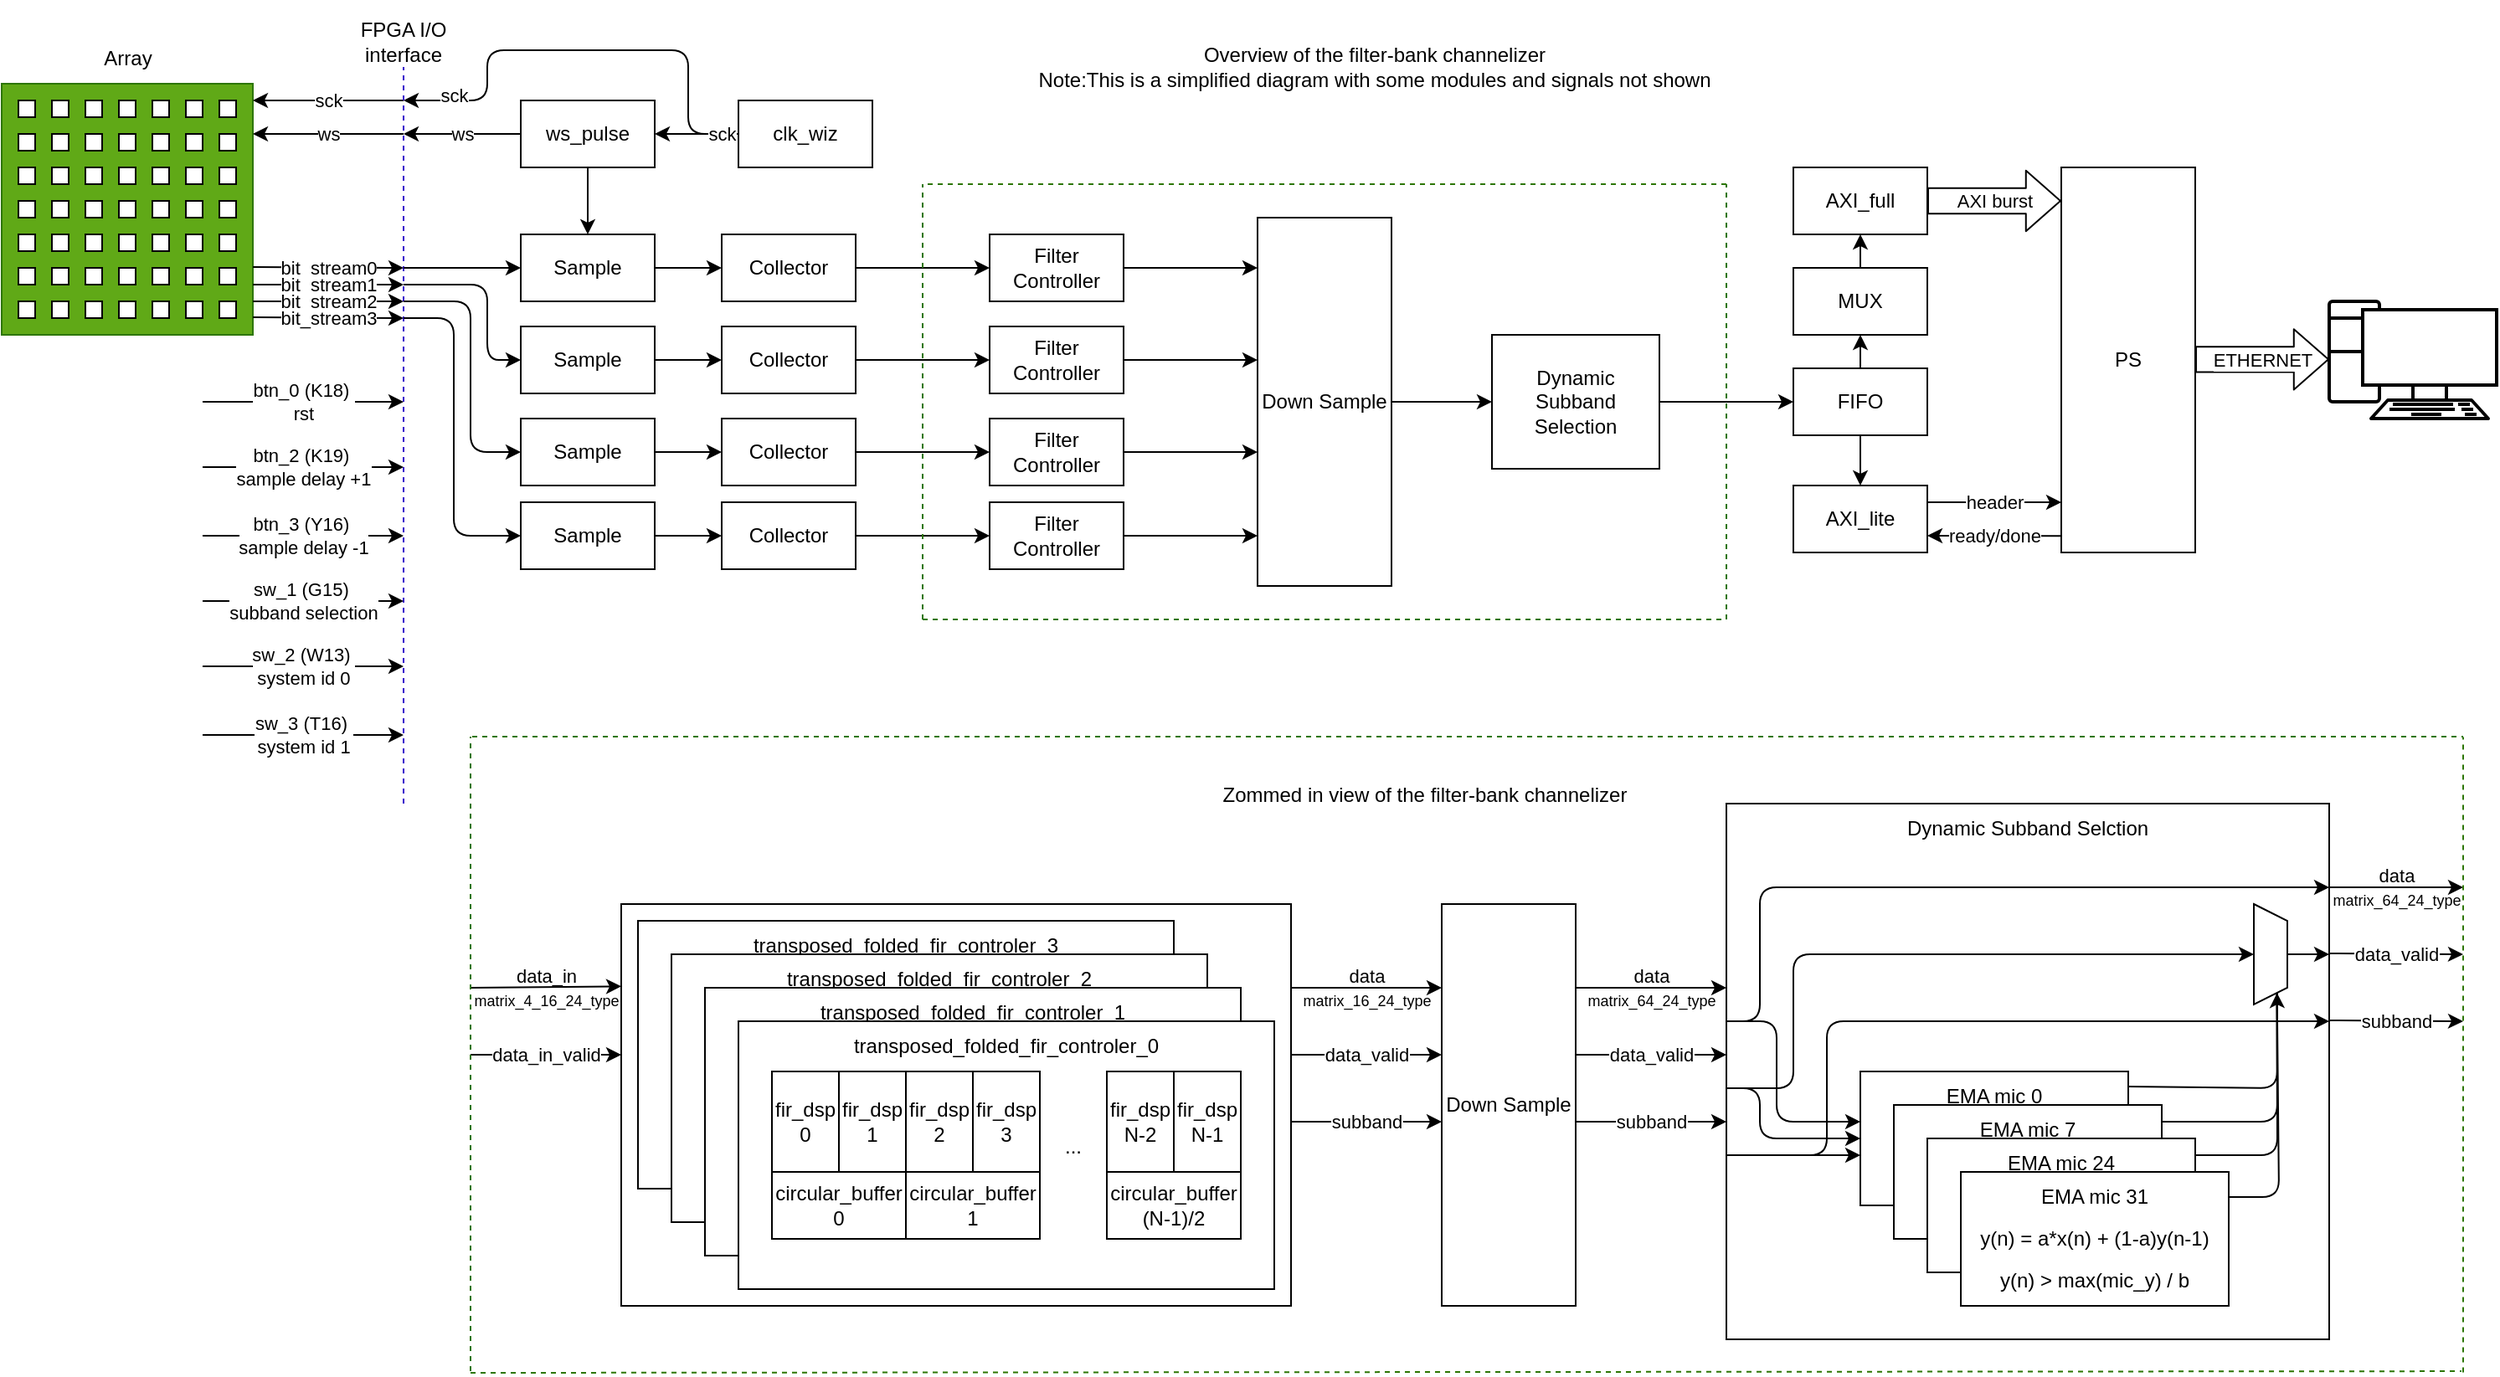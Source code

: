 <mxfile>
    <diagram id="Bp7Bt8GyvJ3-QXCjFpAv" name="Page-1">
        <mxGraphModel dx="515" dy="355" grid="1" gridSize="10" guides="1" tooltips="1" connect="1" arrows="1" fold="1" page="1" pageScale="1" pageWidth="1920" pageHeight="1200" math="0" shadow="0">
            <root>
                <mxCell id="0"/>
                <mxCell id="1" parent="0"/>
                <mxCell id="122" value="" style="fontColor=#0066CC;verticalAlign=top;verticalLabelPosition=bottom;labelPosition=center;align=center;html=1;outlineConnect=0;fillColor=default;strokeColor=light-dark(#000000, #6b81ac);gradientColor=none;gradientDirection=north;strokeWidth=2;shape=mxgraph.networks.pc;" parent="1" vertex="1">
                    <mxGeometry x="1510" y="340" width="100" height="70" as="geometry"/>
                </mxCell>
                <mxCell id="2" value="" style="rounded=0;whiteSpace=wrap;html=1;fillColor=#60a917;fontColor=#ffffff;strokeColor=#2D7600;" parent="1" vertex="1">
                    <mxGeometry x="120" y="210" width="150" height="150" as="geometry"/>
                </mxCell>
                <mxCell id="3" value="" style="rounded=0;whiteSpace=wrap;html=1;" parent="1" vertex="1">
                    <mxGeometry x="130" y="220" width="10" height="10" as="geometry"/>
                </mxCell>
                <mxCell id="4" value="" style="rounded=0;whiteSpace=wrap;html=1;" parent="1" vertex="1">
                    <mxGeometry x="150" y="220" width="10" height="10" as="geometry"/>
                </mxCell>
                <mxCell id="5" value="" style="rounded=0;whiteSpace=wrap;html=1;" parent="1" vertex="1">
                    <mxGeometry x="170" y="220" width="10" height="10" as="geometry"/>
                </mxCell>
                <mxCell id="6" value="" style="rounded=0;whiteSpace=wrap;html=1;" parent="1" vertex="1">
                    <mxGeometry x="190" y="220" width="10" height="10" as="geometry"/>
                </mxCell>
                <mxCell id="7" value="" style="rounded=0;whiteSpace=wrap;html=1;" parent="1" vertex="1">
                    <mxGeometry x="210" y="220" width="10" height="10" as="geometry"/>
                </mxCell>
                <mxCell id="8" value="" style="rounded=0;whiteSpace=wrap;html=1;" parent="1" vertex="1">
                    <mxGeometry x="230" y="220" width="10" height="10" as="geometry"/>
                </mxCell>
                <mxCell id="9" value="" style="rounded=0;whiteSpace=wrap;html=1;" parent="1" vertex="1">
                    <mxGeometry x="250" y="220" width="10" height="10" as="geometry"/>
                </mxCell>
                <mxCell id="18" value="" style="rounded=0;whiteSpace=wrap;html=1;" parent="1" vertex="1">
                    <mxGeometry x="130" y="240" width="10" height="10" as="geometry"/>
                </mxCell>
                <mxCell id="19" value="" style="rounded=0;whiteSpace=wrap;html=1;" parent="1" vertex="1">
                    <mxGeometry x="150" y="240" width="10" height="10" as="geometry"/>
                </mxCell>
                <mxCell id="20" value="" style="rounded=0;whiteSpace=wrap;html=1;" parent="1" vertex="1">
                    <mxGeometry x="170" y="240" width="10" height="10" as="geometry"/>
                </mxCell>
                <mxCell id="21" value="" style="rounded=0;whiteSpace=wrap;html=1;" parent="1" vertex="1">
                    <mxGeometry x="190" y="240" width="10" height="10" as="geometry"/>
                </mxCell>
                <mxCell id="22" value="" style="rounded=0;whiteSpace=wrap;html=1;" parent="1" vertex="1">
                    <mxGeometry x="210" y="240" width="10" height="10" as="geometry"/>
                </mxCell>
                <mxCell id="23" value="" style="rounded=0;whiteSpace=wrap;html=1;" parent="1" vertex="1">
                    <mxGeometry x="230" y="240" width="10" height="10" as="geometry"/>
                </mxCell>
                <mxCell id="24" value="" style="rounded=0;whiteSpace=wrap;html=1;" parent="1" vertex="1">
                    <mxGeometry x="250" y="240" width="10" height="10" as="geometry"/>
                </mxCell>
                <mxCell id="25" value="" style="rounded=0;whiteSpace=wrap;html=1;" parent="1" vertex="1">
                    <mxGeometry x="130" y="260" width="10" height="10" as="geometry"/>
                </mxCell>
                <mxCell id="26" value="" style="rounded=0;whiteSpace=wrap;html=1;" parent="1" vertex="1">
                    <mxGeometry x="150" y="260" width="10" height="10" as="geometry"/>
                </mxCell>
                <mxCell id="27" value="" style="rounded=0;whiteSpace=wrap;html=1;" parent="1" vertex="1">
                    <mxGeometry x="170" y="260" width="10" height="10" as="geometry"/>
                </mxCell>
                <mxCell id="28" value="" style="rounded=0;whiteSpace=wrap;html=1;" parent="1" vertex="1">
                    <mxGeometry x="190" y="260" width="10" height="10" as="geometry"/>
                </mxCell>
                <mxCell id="29" value="" style="rounded=0;whiteSpace=wrap;html=1;" parent="1" vertex="1">
                    <mxGeometry x="210" y="260" width="10" height="10" as="geometry"/>
                </mxCell>
                <mxCell id="30" value="" style="rounded=0;whiteSpace=wrap;html=1;" parent="1" vertex="1">
                    <mxGeometry x="230" y="260" width="10" height="10" as="geometry"/>
                </mxCell>
                <mxCell id="31" value="" style="rounded=0;whiteSpace=wrap;html=1;" parent="1" vertex="1">
                    <mxGeometry x="250" y="260" width="10" height="10" as="geometry"/>
                </mxCell>
                <mxCell id="32" value="" style="rounded=0;whiteSpace=wrap;html=1;" parent="1" vertex="1">
                    <mxGeometry x="130" y="280" width="10" height="10" as="geometry"/>
                </mxCell>
                <mxCell id="33" value="" style="rounded=0;whiteSpace=wrap;html=1;" parent="1" vertex="1">
                    <mxGeometry x="150" y="280" width="10" height="10" as="geometry"/>
                </mxCell>
                <mxCell id="34" value="" style="rounded=0;whiteSpace=wrap;html=1;" parent="1" vertex="1">
                    <mxGeometry x="170" y="280" width="10" height="10" as="geometry"/>
                </mxCell>
                <mxCell id="35" value="" style="rounded=0;whiteSpace=wrap;html=1;" parent="1" vertex="1">
                    <mxGeometry x="190" y="280" width="10" height="10" as="geometry"/>
                </mxCell>
                <mxCell id="36" value="" style="rounded=0;whiteSpace=wrap;html=1;" parent="1" vertex="1">
                    <mxGeometry x="210" y="280" width="10" height="10" as="geometry"/>
                </mxCell>
                <mxCell id="37" value="" style="rounded=0;whiteSpace=wrap;html=1;" parent="1" vertex="1">
                    <mxGeometry x="230" y="280" width="10" height="10" as="geometry"/>
                </mxCell>
                <mxCell id="38" value="" style="rounded=0;whiteSpace=wrap;html=1;" parent="1" vertex="1">
                    <mxGeometry x="250" y="280" width="10" height="10" as="geometry"/>
                </mxCell>
                <mxCell id="39" value="" style="rounded=0;whiteSpace=wrap;html=1;" parent="1" vertex="1">
                    <mxGeometry x="130" y="300" width="10" height="10" as="geometry"/>
                </mxCell>
                <mxCell id="40" value="" style="rounded=0;whiteSpace=wrap;html=1;" parent="1" vertex="1">
                    <mxGeometry x="150" y="300" width="10" height="10" as="geometry"/>
                </mxCell>
                <mxCell id="41" value="" style="rounded=0;whiteSpace=wrap;html=1;" parent="1" vertex="1">
                    <mxGeometry x="170" y="300" width="10" height="10" as="geometry"/>
                </mxCell>
                <mxCell id="42" value="" style="rounded=0;whiteSpace=wrap;html=1;" parent="1" vertex="1">
                    <mxGeometry x="190" y="300" width="10" height="10" as="geometry"/>
                </mxCell>
                <mxCell id="43" value="" style="rounded=0;whiteSpace=wrap;html=1;" parent="1" vertex="1">
                    <mxGeometry x="210" y="300" width="10" height="10" as="geometry"/>
                </mxCell>
                <mxCell id="44" value="" style="rounded=0;whiteSpace=wrap;html=1;" parent="1" vertex="1">
                    <mxGeometry x="230" y="300" width="10" height="10" as="geometry"/>
                </mxCell>
                <mxCell id="45" value="" style="rounded=0;whiteSpace=wrap;html=1;" parent="1" vertex="1">
                    <mxGeometry x="250" y="300" width="10" height="10" as="geometry"/>
                </mxCell>
                <mxCell id="46" value="" style="rounded=0;whiteSpace=wrap;html=1;" parent="1" vertex="1">
                    <mxGeometry x="130" y="320" width="10" height="10" as="geometry"/>
                </mxCell>
                <mxCell id="47" value="" style="rounded=0;whiteSpace=wrap;html=1;" parent="1" vertex="1">
                    <mxGeometry x="150" y="320" width="10" height="10" as="geometry"/>
                </mxCell>
                <mxCell id="48" value="" style="rounded=0;whiteSpace=wrap;html=1;" parent="1" vertex="1">
                    <mxGeometry x="170" y="320" width="10" height="10" as="geometry"/>
                </mxCell>
                <mxCell id="49" value="" style="rounded=0;whiteSpace=wrap;html=1;" parent="1" vertex="1">
                    <mxGeometry x="190" y="320" width="10" height="10" as="geometry"/>
                </mxCell>
                <mxCell id="50" value="" style="rounded=0;whiteSpace=wrap;html=1;" parent="1" vertex="1">
                    <mxGeometry x="210" y="320" width="10" height="10" as="geometry"/>
                </mxCell>
                <mxCell id="51" value="" style="rounded=0;whiteSpace=wrap;html=1;" parent="1" vertex="1">
                    <mxGeometry x="230" y="320" width="10" height="10" as="geometry"/>
                </mxCell>
                <mxCell id="52" value="" style="rounded=0;whiteSpace=wrap;html=1;" parent="1" vertex="1">
                    <mxGeometry x="250" y="320" width="10" height="10" as="geometry"/>
                </mxCell>
                <mxCell id="53" value="" style="rounded=0;whiteSpace=wrap;html=1;" parent="1" vertex="1">
                    <mxGeometry x="130" y="340" width="10" height="10" as="geometry"/>
                </mxCell>
                <mxCell id="54" value="" style="rounded=0;whiteSpace=wrap;html=1;" parent="1" vertex="1">
                    <mxGeometry x="150" y="340" width="10" height="10" as="geometry"/>
                </mxCell>
                <mxCell id="55" value="" style="rounded=0;whiteSpace=wrap;html=1;" parent="1" vertex="1">
                    <mxGeometry x="170" y="340" width="10" height="10" as="geometry"/>
                </mxCell>
                <mxCell id="56" value="" style="rounded=0;whiteSpace=wrap;html=1;" parent="1" vertex="1">
                    <mxGeometry x="190" y="340" width="10" height="10" as="geometry"/>
                </mxCell>
                <mxCell id="57" value="" style="rounded=0;whiteSpace=wrap;html=1;" parent="1" vertex="1">
                    <mxGeometry x="210" y="340" width="10" height="10" as="geometry"/>
                </mxCell>
                <mxCell id="58" value="" style="rounded=0;whiteSpace=wrap;html=1;" parent="1" vertex="1">
                    <mxGeometry x="230" y="340" width="10" height="10" as="geometry"/>
                </mxCell>
                <mxCell id="59" value="" style="rounded=0;whiteSpace=wrap;html=1;" parent="1" vertex="1">
                    <mxGeometry x="250" y="340" width="10" height="10" as="geometry"/>
                </mxCell>
                <mxCell id="60" value="Array" style="text;html=1;align=center;verticalAlign=middle;resizable=0;points=[];autosize=1;strokeColor=none;fillColor=none;" parent="1" vertex="1">
                    <mxGeometry x="170" y="180" width="50" height="30" as="geometry"/>
                </mxCell>
                <mxCell id="64" value="bit_stream0" style="endArrow=classic;html=1;entryX=0;entryY=0;entryDx=0;entryDy=0;entryPerimeter=0;" parent="1" target="86" edge="1">
                    <mxGeometry width="50" height="50" relative="1" as="geometry">
                        <mxPoint x="270" y="319.52" as="sourcePoint"/>
                        <mxPoint x="350" y="319.52" as="targetPoint"/>
                    </mxGeometry>
                </mxCell>
                <mxCell id="66" value="ws" style="endArrow=classic;html=1;" parent="1" edge="1">
                    <mxGeometry width="50" height="50" relative="1" as="geometry">
                        <mxPoint x="360" y="240" as="sourcePoint"/>
                        <mxPoint x="270" y="240" as="targetPoint"/>
                    </mxGeometry>
                </mxCell>
                <mxCell id="68" value="sck" style="endArrow=classic;html=1;" parent="1" edge="1">
                    <mxGeometry width="50" height="50" relative="1" as="geometry">
                        <mxPoint x="360" y="220" as="sourcePoint"/>
                        <mxPoint x="270" y="220" as="targetPoint"/>
                    </mxGeometry>
                </mxCell>
                <mxCell id="69" value="bit_stream1" style="endArrow=classic;html=1;entryX=0;entryY=0;entryDx=0;entryDy=0;entryPerimeter=0;" parent="1" target="151" edge="1">
                    <mxGeometry width="50" height="50" relative="1" as="geometry">
                        <mxPoint x="270" y="330" as="sourcePoint"/>
                        <mxPoint x="350" y="330" as="targetPoint"/>
                    </mxGeometry>
                </mxCell>
                <mxCell id="71" value="bit_stream2" style="endArrow=classic;html=1;entryX=0;entryY=0;entryDx=0;entryDy=0;entryPerimeter=0;" parent="1" target="152" edge="1">
                    <mxGeometry width="50" height="50" relative="1" as="geometry">
                        <mxPoint x="270" y="340" as="sourcePoint"/>
                        <mxPoint x="350" y="340" as="targetPoint"/>
                        <mxPoint as="offset"/>
                    </mxGeometry>
                </mxCell>
                <mxCell id="70" value="bit_stream3" style="endArrow=classic;html=1;entryX=0;entryY=0;entryDx=0;entryDy=0;entryPerimeter=0;" parent="1" target="153" edge="1">
                    <mxGeometry width="50" height="50" relative="1" as="geometry">
                        <mxPoint x="270" y="349.52" as="sourcePoint"/>
                        <mxPoint x="350" y="349.52" as="targetPoint"/>
                    </mxGeometry>
                </mxCell>
                <mxCell id="72" value="" style="endArrow=none;dashed=1;html=1;fillColor=#6a00ff;strokeColor=#3700CC;" parent="1" edge="1">
                    <mxGeometry width="50" height="50" relative="1" as="geometry">
                        <mxPoint x="360" y="640" as="sourcePoint"/>
                        <mxPoint x="360" y="200" as="targetPoint"/>
                    </mxGeometry>
                </mxCell>
                <mxCell id="73" value="FPGA I/O interface" style="text;html=1;align=center;verticalAlign=middle;whiteSpace=wrap;rounded=0;" parent="1" vertex="1">
                    <mxGeometry x="330" y="170" width="60" height="30" as="geometry"/>
                </mxCell>
                <mxCell id="233" style="edgeStyle=none;html=1;exitX=0;exitY=0.5;exitDx=0;exitDy=0;entryX=1;entryY=0.5;entryDx=0;entryDy=0;" edge="1" parent="1" source="74" target="75">
                    <mxGeometry relative="1" as="geometry"/>
                </mxCell>
                <mxCell id="74" value="clk_wiz" style="rounded=0;whiteSpace=wrap;html=1;" parent="1" vertex="1">
                    <mxGeometry x="560" y="220" width="80" height="40" as="geometry"/>
                </mxCell>
                <mxCell id="98" style="edgeStyle=none;html=1;entryX=0.5;entryY=0;entryDx=0;entryDy=0;" parent="1" source="75" target="85" edge="1">
                    <mxGeometry relative="1" as="geometry"/>
                </mxCell>
                <mxCell id="75" value="ws_pulse" style="rounded=0;whiteSpace=wrap;html=1;" parent="1" vertex="1">
                    <mxGeometry x="430" y="220" width="80" height="40" as="geometry"/>
                </mxCell>
                <mxCell id="77" value="ws" style="endArrow=classic;html=1;" parent="1" edge="1">
                    <mxGeometry width="50" height="50" relative="1" as="geometry">
                        <mxPoint x="430" y="240" as="sourcePoint"/>
                        <mxPoint x="360" y="240" as="targetPoint"/>
                    </mxGeometry>
                </mxCell>
                <mxCell id="80" value="sck" style="edgeStyle=none;html=1;" parent="1" source="74" edge="1">
                    <mxGeometry x="-0.924" relative="1" as="geometry">
                        <mxPoint x="360" y="220" as="targetPoint"/>
                        <Array as="points">
                            <mxPoint x="530" y="240"/>
                            <mxPoint x="530" y="190"/>
                            <mxPoint x="470" y="190"/>
                            <mxPoint x="410" y="190"/>
                            <mxPoint x="410" y="220"/>
                        </Array>
                        <mxPoint as="offset"/>
                    </mxGeometry>
                </mxCell>
                <mxCell id="81" value="sck" style="edgeLabel;html=1;align=center;verticalAlign=middle;resizable=0;points=[];" parent="80" vertex="1" connectable="0">
                    <mxGeometry x="0.579" relative="1" as="geometry">
                        <mxPoint x="-20" y="6" as="offset"/>
                    </mxGeometry>
                </mxCell>
                <mxCell id="123" style="edgeStyle=none;html=1;entryX=0;entryY=0.5;entryDx=0;entryDy=0;" parent="1" source="85" target="107" edge="1">
                    <mxGeometry relative="1" as="geometry"/>
                </mxCell>
                <mxCell id="85" value="Sample" style="rounded=0;whiteSpace=wrap;html=1;" parent="1" vertex="1">
                    <mxGeometry x="430" y="300" width="80" height="40" as="geometry"/>
                </mxCell>
                <mxCell id="86" value="" style="endArrow=classic;html=1;" parent="1" edge="1">
                    <mxGeometry width="50" height="50" relative="1" as="geometry">
                        <mxPoint x="360" y="320" as="sourcePoint"/>
                        <mxPoint x="430" y="320" as="targetPoint"/>
                    </mxGeometry>
                </mxCell>
                <mxCell id="124" value="" style="edgeStyle=none;html=1;" parent="1" source="107" target="108" edge="1">
                    <mxGeometry relative="1" as="geometry"/>
                </mxCell>
                <mxCell id="107" value="Collector" style="rounded=0;whiteSpace=wrap;html=1;" parent="1" vertex="1">
                    <mxGeometry x="550" y="300" width="80" height="40" as="geometry"/>
                </mxCell>
                <mxCell id="125" value="" style="edgeStyle=none;html=1;" parent="1" source="108" edge="1">
                    <mxGeometry relative="1" as="geometry">
                        <mxPoint x="870" y="320" as="targetPoint"/>
                    </mxGeometry>
                </mxCell>
                <mxCell id="108" value="Filter Controller" style="rounded=0;whiteSpace=wrap;html=1;" parent="1" vertex="1">
                    <mxGeometry x="710" y="300" width="80" height="40" as="geometry"/>
                </mxCell>
                <mxCell id="126" value="" style="edgeStyle=none;html=1;" parent="1" source="109" target="110" edge="1">
                    <mxGeometry relative="1" as="geometry"/>
                </mxCell>
                <mxCell id="109" value="Down Sample" style="rounded=0;whiteSpace=wrap;html=1;" parent="1" vertex="1">
                    <mxGeometry x="870" y="290" width="80" height="220" as="geometry"/>
                </mxCell>
                <mxCell id="127" value="" style="edgeStyle=none;html=1;" parent="1" source="110" target="111" edge="1">
                    <mxGeometry relative="1" as="geometry"/>
                </mxCell>
                <mxCell id="110" value="Dynamic Subband Selection" style="rounded=0;whiteSpace=wrap;html=1;" parent="1" vertex="1">
                    <mxGeometry x="1010" y="360" width="100" height="80" as="geometry"/>
                </mxCell>
                <mxCell id="128" value="" style="edgeStyle=none;html=1;" parent="1" source="111" target="112" edge="1">
                    <mxGeometry relative="1" as="geometry"/>
                </mxCell>
                <mxCell id="173" style="edgeStyle=none;html=1;exitX=0.5;exitY=1;exitDx=0;exitDy=0;entryX=0.5;entryY=0;entryDx=0;entryDy=0;" edge="1" parent="1" source="111" target="172">
                    <mxGeometry relative="1" as="geometry">
                        <Array as="points"/>
                    </mxGeometry>
                </mxCell>
                <mxCell id="111" value="FIFO" style="rounded=0;whiteSpace=wrap;html=1;" parent="1" vertex="1">
                    <mxGeometry x="1190" y="380" width="80" height="40" as="geometry"/>
                </mxCell>
                <mxCell id="129" value="" style="edgeStyle=none;html=1;" parent="1" source="112" target="113" edge="1">
                    <mxGeometry relative="1" as="geometry"/>
                </mxCell>
                <mxCell id="112" value="MUX" style="rounded=0;whiteSpace=wrap;html=1;" parent="1" vertex="1">
                    <mxGeometry x="1190" y="320" width="80" height="40" as="geometry"/>
                </mxCell>
                <mxCell id="113" value="AXI_full" style="rounded=0;whiteSpace=wrap;html=1;" parent="1" vertex="1">
                    <mxGeometry x="1190" y="260" width="80" height="40" as="geometry"/>
                </mxCell>
                <mxCell id="115" value="PS" style="rounded=0;whiteSpace=wrap;html=1;" parent="1" vertex="1">
                    <mxGeometry x="1350" y="260" width="80" height="230" as="geometry"/>
                </mxCell>
                <mxCell id="117" value="ETHERNET" style="shape=flexArrow;endArrow=classic;html=1;exitX=1;exitY=0.5;exitDx=0;exitDy=0;width=15.161;endSize=6.539;" parent="1" edge="1">
                    <mxGeometry width="50" height="50" relative="1" as="geometry">
                        <mxPoint x="1430" y="374.68" as="sourcePoint"/>
                        <mxPoint x="1510" y="374.68" as="targetPoint"/>
                    </mxGeometry>
                </mxCell>
                <mxCell id="120" value="AXI burst" style="shape=flexArrow;endArrow=classic;html=1;exitX=1;exitY=0.5;exitDx=0;exitDy=0;width=15.161;endSize=6.539;" parent="1" edge="1">
                    <mxGeometry width="50" height="50" relative="1" as="geometry">
                        <mxPoint x="1270" y="280" as="sourcePoint"/>
                        <mxPoint x="1350" y="280" as="targetPoint"/>
                    </mxGeometry>
                </mxCell>
                <mxCell id="132" value="" style="edgeStyle=none;html=1;" parent="1" source="133" edge="1">
                    <mxGeometry relative="1" as="geometry">
                        <mxPoint x="870" y="375" as="targetPoint"/>
                    </mxGeometry>
                </mxCell>
                <mxCell id="133" value="Filter Controller" style="rounded=0;whiteSpace=wrap;html=1;" parent="1" vertex="1">
                    <mxGeometry x="710" y="355" width="80" height="40" as="geometry"/>
                </mxCell>
                <mxCell id="134" value="" style="edgeStyle=none;html=1;" parent="1" source="135" edge="1">
                    <mxGeometry relative="1" as="geometry">
                        <mxPoint x="870" y="430" as="targetPoint"/>
                    </mxGeometry>
                </mxCell>
                <mxCell id="135" value="Filter Controller" style="rounded=0;whiteSpace=wrap;html=1;" parent="1" vertex="1">
                    <mxGeometry x="710" y="410" width="80" height="40" as="geometry"/>
                </mxCell>
                <mxCell id="136" value="" style="edgeStyle=none;html=1;" parent="1" source="137" edge="1">
                    <mxGeometry relative="1" as="geometry">
                        <mxPoint x="870" y="480" as="targetPoint"/>
                    </mxGeometry>
                </mxCell>
                <mxCell id="137" value="Filter Controller" style="rounded=0;whiteSpace=wrap;html=1;" parent="1" vertex="1">
                    <mxGeometry x="710" y="460" width="80" height="40" as="geometry"/>
                </mxCell>
                <mxCell id="139" style="edgeStyle=none;html=1;entryX=0;entryY=0.5;entryDx=0;entryDy=0;" parent="1" source="140" target="142" edge="1">
                    <mxGeometry relative="1" as="geometry"/>
                </mxCell>
                <mxCell id="140" value="Sample" style="rounded=0;whiteSpace=wrap;html=1;" parent="1" vertex="1">
                    <mxGeometry x="430" y="355" width="80" height="40" as="geometry"/>
                </mxCell>
                <mxCell id="141" value="" style="edgeStyle=none;html=1;" parent="1" source="142" edge="1">
                    <mxGeometry relative="1" as="geometry">
                        <mxPoint x="710" y="375" as="targetPoint"/>
                    </mxGeometry>
                </mxCell>
                <mxCell id="142" value="Collector" style="rounded=0;whiteSpace=wrap;html=1;" parent="1" vertex="1">
                    <mxGeometry x="550" y="355" width="80" height="40" as="geometry"/>
                </mxCell>
                <mxCell id="143" style="edgeStyle=none;html=1;entryX=0;entryY=0.5;entryDx=0;entryDy=0;" parent="1" source="144" target="146" edge="1">
                    <mxGeometry relative="1" as="geometry"/>
                </mxCell>
                <mxCell id="144" value="Sample" style="rounded=0;whiteSpace=wrap;html=1;" parent="1" vertex="1">
                    <mxGeometry x="430" y="410" width="80" height="40" as="geometry"/>
                </mxCell>
                <mxCell id="145" value="" style="edgeStyle=none;html=1;" parent="1" source="146" edge="1">
                    <mxGeometry relative="1" as="geometry">
                        <mxPoint x="710" y="430" as="targetPoint"/>
                    </mxGeometry>
                </mxCell>
                <mxCell id="146" value="Collector" style="rounded=0;whiteSpace=wrap;html=1;" parent="1" vertex="1">
                    <mxGeometry x="550" y="410" width="80" height="40" as="geometry"/>
                </mxCell>
                <mxCell id="147" style="edgeStyle=none;html=1;entryX=0;entryY=0.5;entryDx=0;entryDy=0;" parent="1" source="148" target="150" edge="1">
                    <mxGeometry relative="1" as="geometry"/>
                </mxCell>
                <mxCell id="148" value="Sample" style="rounded=0;whiteSpace=wrap;html=1;" parent="1" vertex="1">
                    <mxGeometry x="430" y="460" width="80" height="40" as="geometry"/>
                </mxCell>
                <mxCell id="149" value="" style="edgeStyle=none;html=1;" parent="1" source="150" edge="1">
                    <mxGeometry relative="1" as="geometry">
                        <mxPoint x="710" y="480" as="targetPoint"/>
                    </mxGeometry>
                </mxCell>
                <mxCell id="150" value="Collector" style="rounded=0;whiteSpace=wrap;html=1;" parent="1" vertex="1">
                    <mxGeometry x="550" y="460" width="80" height="40" as="geometry"/>
                </mxCell>
                <mxCell id="151" value="" style="endArrow=classic;html=1;entryX=0;entryY=0.5;entryDx=0;entryDy=0;" parent="1" target="140" edge="1">
                    <mxGeometry width="50" height="50" relative="1" as="geometry">
                        <mxPoint x="360" y="330" as="sourcePoint"/>
                        <mxPoint x="430" y="330" as="targetPoint"/>
                        <Array as="points">
                            <mxPoint x="410" y="330"/>
                            <mxPoint x="410" y="375"/>
                        </Array>
                    </mxGeometry>
                </mxCell>
                <mxCell id="152" value="" style="endArrow=classic;html=1;entryX=0;entryY=0.5;entryDx=0;entryDy=0;" parent="1" target="144" edge="1">
                    <mxGeometry width="50" height="50" relative="1" as="geometry">
                        <mxPoint x="360" y="340" as="sourcePoint"/>
                        <mxPoint x="430" y="340" as="targetPoint"/>
                        <Array as="points">
                            <mxPoint x="400" y="340"/>
                            <mxPoint x="400" y="430"/>
                        </Array>
                    </mxGeometry>
                </mxCell>
                <mxCell id="153" value="" style="endArrow=classic;html=1;entryX=0;entryY=0.5;entryDx=0;entryDy=0;" parent="1" target="148" edge="1">
                    <mxGeometry width="50" height="50" relative="1" as="geometry">
                        <mxPoint x="360" y="350" as="sourcePoint"/>
                        <mxPoint x="430" y="350" as="targetPoint"/>
                        <Array as="points">
                            <mxPoint x="390" y="350"/>
                            <mxPoint x="390" y="480"/>
                        </Array>
                    </mxGeometry>
                </mxCell>
                <mxCell id="154" value="" style="endArrow=none;dashed=1;html=1;fillColor=#60a917;strokeColor=#2D7600;" parent="1" edge="1">
                    <mxGeometry width="50" height="50" relative="1" as="geometry">
                        <mxPoint x="670" y="530" as="sourcePoint"/>
                        <mxPoint x="670" y="270" as="targetPoint"/>
                    </mxGeometry>
                </mxCell>
                <mxCell id="155" value="" style="endArrow=none;dashed=1;html=1;fillColor=#60a917;strokeColor=#2D7600;" parent="1" edge="1">
                    <mxGeometry width="50" height="50" relative="1" as="geometry">
                        <mxPoint x="1150" y="530" as="sourcePoint"/>
                        <mxPoint x="1150" y="270" as="targetPoint"/>
                    </mxGeometry>
                </mxCell>
                <mxCell id="158" value="" style="endArrow=none;dashed=1;html=1;fillColor=#60a917;strokeColor=#2D7600;" parent="1" edge="1">
                    <mxGeometry width="50" height="50" relative="1" as="geometry">
                        <mxPoint x="670" y="530" as="sourcePoint"/>
                        <mxPoint x="1150" y="530" as="targetPoint"/>
                    </mxGeometry>
                </mxCell>
                <mxCell id="159" value="" style="endArrow=none;dashed=1;html=1;fillColor=#60a917;strokeColor=#2D7600;" parent="1" edge="1">
                    <mxGeometry width="50" height="50" relative="1" as="geometry">
                        <mxPoint x="1150" y="270" as="sourcePoint"/>
                        <mxPoint x="670" y="270" as="targetPoint"/>
                    </mxGeometry>
                </mxCell>
                <mxCell id="161" value="btn_0 (K18)&amp;nbsp;&lt;div&gt;rst&lt;/div&gt;" style="endArrow=classic;html=1;" edge="1" parent="1">
                    <mxGeometry width="50" height="50" relative="1" as="geometry">
                        <mxPoint x="240" y="400" as="sourcePoint"/>
                        <mxPoint x="360" y="400" as="targetPoint"/>
                    </mxGeometry>
                </mxCell>
                <mxCell id="163" value="btn_2 (K19)&amp;nbsp;&lt;div&gt;sample delay +1&lt;/div&gt;" style="endArrow=classic;html=1;" edge="1" parent="1">
                    <mxGeometry width="50" height="50" relative="1" as="geometry">
                        <mxPoint x="240" y="439" as="sourcePoint"/>
                        <mxPoint x="360" y="439" as="targetPoint"/>
                    </mxGeometry>
                </mxCell>
                <mxCell id="164" value="btn_3 (Y16)&amp;nbsp;&lt;div&gt;sample delay -1&lt;/div&gt;" style="endArrow=classic;html=1;" edge="1" parent="1">
                    <mxGeometry width="50" height="50" relative="1" as="geometry">
                        <mxPoint x="240" y="480" as="sourcePoint"/>
                        <mxPoint x="360" y="480" as="targetPoint"/>
                    </mxGeometry>
                </mxCell>
                <mxCell id="168" value="sw_1 (G15)&amp;nbsp;&lt;div&gt;subband selection&lt;/div&gt;" style="endArrow=classic;html=1;" edge="1" parent="1">
                    <mxGeometry width="50" height="50" relative="1" as="geometry">
                        <mxPoint x="240" y="519" as="sourcePoint"/>
                        <mxPoint x="360" y="519" as="targetPoint"/>
                        <mxPoint as="offset"/>
                    </mxGeometry>
                </mxCell>
                <mxCell id="169" value="sw_2 (W13)&amp;nbsp;&lt;div&gt;system id 0&lt;/div&gt;" style="endArrow=classic;html=1;" edge="1" parent="1">
                    <mxGeometry width="50" height="50" relative="1" as="geometry">
                        <mxPoint x="240" y="558" as="sourcePoint"/>
                        <mxPoint x="360" y="558" as="targetPoint"/>
                    </mxGeometry>
                </mxCell>
                <mxCell id="170" value="sw_3 (T16)&amp;nbsp;&lt;div&gt;system id 1&lt;/div&gt;" style="endArrow=classic;html=1;" edge="1" parent="1">
                    <mxGeometry width="50" height="50" relative="1" as="geometry">
                        <mxPoint x="240" y="599" as="sourcePoint"/>
                        <mxPoint x="360" y="599" as="targetPoint"/>
                        <mxPoint as="offset"/>
                    </mxGeometry>
                </mxCell>
                <mxCell id="177" value="ready/done" style="edgeStyle=none;html=1;entryX=1;entryY=0.75;entryDx=0;entryDy=0;exitX=0;exitY=0.957;exitDx=0;exitDy=0;exitPerimeter=0;" edge="1" parent="1" source="115" target="172">
                    <mxGeometry relative="1" as="geometry">
                        <mxPoint x="1260" y="520" as="targetPoint"/>
                        <mxPoint x="1348" y="476" as="sourcePoint"/>
                        <mxPoint as="offset"/>
                    </mxGeometry>
                </mxCell>
                <mxCell id="172" value="AXI_lite" style="rounded=0;whiteSpace=wrap;html=1;" vertex="1" parent="1">
                    <mxGeometry x="1190" y="450" width="80" height="40" as="geometry"/>
                </mxCell>
                <mxCell id="175" value="header" style="endArrow=classic;html=1;" edge="1" parent="1">
                    <mxGeometry width="50" height="50" relative="1" as="geometry">
                        <mxPoint x="1270" y="460" as="sourcePoint"/>
                        <mxPoint x="1350" y="460" as="targetPoint"/>
                    </mxGeometry>
                </mxCell>
                <mxCell id="178" value="" style="rounded=0;whiteSpace=wrap;html=1;" vertex="1" parent="1">
                    <mxGeometry x="1150" y="640" width="360" height="320" as="geometry"/>
                </mxCell>
                <mxCell id="179" value="" style="rounded=0;whiteSpace=wrap;html=1;strokeColor=light-dark(#000000,#B3B3B3);" vertex="1" parent="1">
                    <mxGeometry x="490" y="700" width="400" height="240" as="geometry"/>
                </mxCell>
                <mxCell id="180" value="Down Sample" style="rounded=0;whiteSpace=wrap;html=1;" vertex="1" parent="1">
                    <mxGeometry x="980" y="700" width="80" height="240" as="geometry"/>
                </mxCell>
                <mxCell id="181" value="data&lt;div&gt;&lt;div&gt;&lt;font style=&quot;font-size: 9px;&quot;&gt;matrix_64_24_type&lt;/font&gt;&lt;/div&gt;&lt;/div&gt;" style="endArrow=classic;html=1;labelBackgroundColor=none;" edge="1" parent="1">
                    <mxGeometry width="50" height="50" relative="1" as="geometry">
                        <mxPoint x="1060" y="750" as="sourcePoint"/>
                        <mxPoint x="1150" y="750" as="targetPoint"/>
                        <mxPoint as="offset"/>
                    </mxGeometry>
                </mxCell>
                <mxCell id="182" value="data_valid" style="endArrow=classic;html=1;" edge="1" parent="1">
                    <mxGeometry width="50" height="50" relative="1" as="geometry">
                        <mxPoint x="1060" y="790" as="sourcePoint"/>
                        <mxPoint x="1150" y="790" as="targetPoint"/>
                    </mxGeometry>
                </mxCell>
                <mxCell id="183" value="subband" style="endArrow=classic;html=1;" edge="1" parent="1">
                    <mxGeometry width="50" height="50" relative="1" as="geometry">
                        <mxPoint x="1060" y="830" as="sourcePoint"/>
                        <mxPoint x="1150" y="830" as="targetPoint"/>
                    </mxGeometry>
                </mxCell>
                <mxCell id="184" value="" style="rounded=0;whiteSpace=wrap;html=1;" vertex="1" parent="1">
                    <mxGeometry x="500" y="710" width="320" height="160" as="geometry"/>
                </mxCell>
                <mxCell id="185" value="transposed_folded_fir_controler_3" style="text;html=1;align=center;verticalAlign=middle;whiteSpace=wrap;rounded=0;" vertex="1" parent="1">
                    <mxGeometry x="500" y="710" width="320" height="30" as="geometry"/>
                </mxCell>
                <mxCell id="186" value="" style="rounded=0;whiteSpace=wrap;html=1;" vertex="1" parent="1">
                    <mxGeometry x="520" y="730" width="320" height="160" as="geometry"/>
                </mxCell>
                <mxCell id="187" value="transposed_folded_fir_controler_2" style="text;html=1;align=center;verticalAlign=middle;whiteSpace=wrap;rounded=0;" vertex="1" parent="1">
                    <mxGeometry x="520" y="730" width="320" height="30" as="geometry"/>
                </mxCell>
                <mxCell id="188" value="" style="rounded=0;whiteSpace=wrap;html=1;" vertex="1" parent="1">
                    <mxGeometry x="540" y="750" width="320" height="160" as="geometry"/>
                </mxCell>
                <mxCell id="189" value="transposed_folded_fir_controler_1" style="text;html=1;align=center;verticalAlign=middle;whiteSpace=wrap;rounded=0;" vertex="1" parent="1">
                    <mxGeometry x="540" y="750" width="320" height="30" as="geometry"/>
                </mxCell>
                <mxCell id="190" value="" style="rounded=0;whiteSpace=wrap;html=1;" vertex="1" parent="1">
                    <mxGeometry x="560" y="770" width="320" height="160" as="geometry"/>
                </mxCell>
                <mxCell id="191" value="transposed_folded_fir_controler_0" style="text;html=1;align=center;verticalAlign=middle;whiteSpace=wrap;rounded=0;" vertex="1" parent="1">
                    <mxGeometry x="560" y="770" width="320" height="30" as="geometry"/>
                </mxCell>
                <mxCell id="192" value="fir_dsp&lt;div&gt;0&lt;/div&gt;" style="rounded=0;whiteSpace=wrap;html=1;" vertex="1" parent="1">
                    <mxGeometry x="580" y="800" width="40" height="60" as="geometry"/>
                </mxCell>
                <mxCell id="193" value="fir_dsp&lt;div&gt;1&lt;/div&gt;" style="rounded=0;whiteSpace=wrap;html=1;" vertex="1" parent="1">
                    <mxGeometry x="620" y="800" width="40" height="60" as="geometry"/>
                </mxCell>
                <mxCell id="194" value="fir_dsp&lt;div&gt;2&lt;/div&gt;" style="rounded=0;whiteSpace=wrap;html=1;" vertex="1" parent="1">
                    <mxGeometry x="660" y="800" width="40" height="60" as="geometry"/>
                </mxCell>
                <mxCell id="195" value="fir_dsp&lt;div&gt;3&lt;/div&gt;" style="rounded=0;whiteSpace=wrap;html=1;" vertex="1" parent="1">
                    <mxGeometry x="700" y="800" width="40" height="60" as="geometry"/>
                </mxCell>
                <mxCell id="196" value="fir_dsp&lt;div&gt;N-2&lt;/div&gt;" style="rounded=0;whiteSpace=wrap;html=1;" vertex="1" parent="1">
                    <mxGeometry x="780" y="800" width="40" height="60" as="geometry"/>
                </mxCell>
                <mxCell id="197" value="fir_dsp&lt;div&gt;N-1&lt;/div&gt;" style="rounded=0;whiteSpace=wrap;html=1;" vertex="1" parent="1">
                    <mxGeometry x="820" y="800" width="40" height="60" as="geometry"/>
                </mxCell>
                <mxCell id="198" value="..." style="text;html=1;align=center;verticalAlign=middle;whiteSpace=wrap;rounded=0;" vertex="1" parent="1">
                    <mxGeometry x="740" y="830" width="40" height="30" as="geometry"/>
                </mxCell>
                <mxCell id="199" value="circular_buffer&lt;div&gt;0&lt;/div&gt;" style="rounded=0;whiteSpace=wrap;html=1;" vertex="1" parent="1">
                    <mxGeometry x="580" y="860" width="80" height="40" as="geometry"/>
                </mxCell>
                <mxCell id="200" value="circular_buffer&lt;div&gt;1&lt;/div&gt;" style="rounded=0;whiteSpace=wrap;html=1;" vertex="1" parent="1">
                    <mxGeometry x="660" y="860" width="80" height="40" as="geometry"/>
                </mxCell>
                <mxCell id="201" value="circular_buffer&lt;div&gt;(N-1)/2&lt;/div&gt;" style="rounded=0;whiteSpace=wrap;html=1;" vertex="1" parent="1">
                    <mxGeometry x="780" y="860" width="80" height="40" as="geometry"/>
                </mxCell>
                <mxCell id="202" value="data_in&lt;div&gt;&lt;font style=&quot;font-size: 9px;&quot;&gt;matrix_4_16_24_type&lt;/font&gt;&lt;/div&gt;" style="endArrow=classic;html=1;labelBackgroundColor=none;" edge="1" parent="1">
                    <mxGeometry width="50" height="50" relative="1" as="geometry">
                        <mxPoint x="400" y="750" as="sourcePoint"/>
                        <mxPoint x="490" y="749.17" as="targetPoint"/>
                        <mxPoint as="offset"/>
                    </mxGeometry>
                </mxCell>
                <mxCell id="203" value="data_in_valid" style="endArrow=classic;html=1;" edge="1" parent="1">
                    <mxGeometry width="50" height="50" relative="1" as="geometry">
                        <mxPoint x="400" y="790" as="sourcePoint"/>
                        <mxPoint x="490" y="790" as="targetPoint"/>
                    </mxGeometry>
                </mxCell>
                <mxCell id="204" value="data&lt;div&gt;&lt;div&gt;&lt;font style=&quot;font-size: 9px;&quot;&gt;matrix_16_24_type&lt;/font&gt;&lt;/div&gt;&lt;/div&gt;" style="endArrow=classic;html=1;labelBackgroundColor=none;" edge="1" parent="1">
                    <mxGeometry width="50" height="50" relative="1" as="geometry">
                        <mxPoint x="890" y="750" as="sourcePoint"/>
                        <mxPoint x="980" y="750" as="targetPoint"/>
                        <mxPoint as="offset"/>
                    </mxGeometry>
                </mxCell>
                <mxCell id="205" value="data_valid" style="endArrow=classic;html=1;" edge="1" parent="1">
                    <mxGeometry width="50" height="50" relative="1" as="geometry">
                        <mxPoint x="890" y="790" as="sourcePoint"/>
                        <mxPoint x="980" y="790" as="targetPoint"/>
                    </mxGeometry>
                </mxCell>
                <mxCell id="206" value="subband" style="endArrow=classic;html=1;" edge="1" parent="1">
                    <mxGeometry width="50" height="50" relative="1" as="geometry">
                        <mxPoint x="890" y="830" as="sourcePoint"/>
                        <mxPoint x="980" y="830" as="targetPoint"/>
                    </mxGeometry>
                </mxCell>
                <mxCell id="207" value="Dynamic Subband Selction" style="text;html=1;align=center;verticalAlign=middle;whiteSpace=wrap;rounded=0;" vertex="1" parent="1">
                    <mxGeometry x="1170" y="640" width="320" height="30" as="geometry"/>
                </mxCell>
                <mxCell id="208" value="data&lt;div&gt;&lt;div&gt;&lt;font style=&quot;font-size: 9px;&quot;&gt;matrix_64_24_type&lt;/font&gt;&lt;/div&gt;&lt;/div&gt;" style="endArrow=classic;html=1;labelBackgroundColor=none;" edge="1" parent="1">
                    <mxGeometry width="50" height="50" relative="1" as="geometry">
                        <mxPoint x="1510" y="690" as="sourcePoint"/>
                        <mxPoint x="1590" y="690" as="targetPoint"/>
                        <mxPoint as="offset"/>
                    </mxGeometry>
                </mxCell>
                <mxCell id="209" value="subband" style="endArrow=classic;html=1;" edge="1" parent="1">
                    <mxGeometry width="50" height="50" relative="1" as="geometry">
                        <mxPoint x="1510" y="769.46" as="sourcePoint"/>
                        <mxPoint x="1590" y="770" as="targetPoint"/>
                    </mxGeometry>
                </mxCell>
                <mxCell id="210" value="data_valid" style="endArrow=classic;html=1;" edge="1" parent="1">
                    <mxGeometry width="50" height="50" relative="1" as="geometry">
                        <mxPoint x="1510" y="729.46" as="sourcePoint"/>
                        <mxPoint x="1590" y="730" as="targetPoint"/>
                    </mxGeometry>
                </mxCell>
                <mxCell id="211" value="" style="externalPins=0;recursiveResize=0;shadow=0;dashed=0;align=center;html=1;strokeWidth=1;shape=mxgraph.rtl.abstract.entity;container=1;collapsible=0;kind=sequential;drawPins=0;left=3;right=2;bottom=0;top=0;" vertex="1" parent="1">
                    <mxGeometry x="1230" y="800" width="160" height="80" as="geometry"/>
                </mxCell>
                <mxCell id="212" value="EMA mic 0" style="text;html=1;align=center;verticalAlign=middle;whiteSpace=wrap;rounded=0;" vertex="1" parent="211">
                    <mxGeometry width="160" height="30" as="geometry"/>
                </mxCell>
                <mxCell id="213" value="" style="externalPins=0;recursiveResize=0;shadow=0;dashed=0;align=center;html=1;strokeWidth=1;shape=mxgraph.rtl.abstract.entity;container=1;collapsible=0;kind=sequential;drawPins=0;left=3;right=2;bottom=0;top=0;" vertex="1" parent="211">
                    <mxGeometry x="20" y="20" width="160" height="80" as="geometry"/>
                </mxCell>
                <mxCell id="214" value="EMA mic 7" style="text;html=1;align=center;verticalAlign=middle;whiteSpace=wrap;rounded=0;" vertex="1" parent="213">
                    <mxGeometry width="160" height="30" as="geometry"/>
                </mxCell>
                <mxCell id="215" value="" style="externalPins=0;recursiveResize=0;shadow=0;dashed=0;align=center;html=1;strokeWidth=1;shape=mxgraph.rtl.abstract.entity;container=1;collapsible=0;kind=sequential;drawPins=0;left=3;right=2;bottom=0;top=0;" vertex="1" parent="1">
                    <mxGeometry x="1270" y="840" width="160" height="80" as="geometry"/>
                </mxCell>
                <mxCell id="216" value="EMA mic 24" style="text;html=1;align=center;verticalAlign=middle;whiteSpace=wrap;rounded=0;" vertex="1" parent="215">
                    <mxGeometry width="160" height="30" as="geometry"/>
                </mxCell>
                <mxCell id="217" value="" style="externalPins=0;recursiveResize=0;shadow=0;dashed=0;align=center;html=1;strokeWidth=1;shape=mxgraph.rtl.abstract.entity;container=1;collapsible=0;kind=sequential;drawPins=0;left=3;right=2;bottom=0;top=0;" vertex="1" parent="215">
                    <mxGeometry x="20" y="20" width="160" height="80" as="geometry"/>
                </mxCell>
                <mxCell id="218" value="EMA mic 31" style="text;html=1;align=center;verticalAlign=middle;whiteSpace=wrap;rounded=0;" vertex="1" parent="217">
                    <mxGeometry width="160" height="30" as="geometry"/>
                </mxCell>
                <mxCell id="219" value="y(n) = a*x(n) + (1-a)y(n-1)" style="text;html=1;align=center;verticalAlign=middle;whiteSpace=wrap;rounded=0;" vertex="1" parent="217">
                    <mxGeometry x="10" y="25" width="140" height="30" as="geometry"/>
                </mxCell>
                <mxCell id="220" value="y(n) &amp;gt; max(mic_y) / b" style="text;html=1;align=center;verticalAlign=middle;whiteSpace=wrap;rounded=0;" vertex="1" parent="217">
                    <mxGeometry y="50" width="160" height="30" as="geometry"/>
                </mxCell>
                <mxCell id="221" style="edgeStyle=none;html=1;" edge="1" parent="1">
                    <mxGeometry relative="1" as="geometry">
                        <mxPoint x="1510" y="730" as="targetPoint"/>
                        <mxPoint x="1480" y="730" as="sourcePoint"/>
                    </mxGeometry>
                </mxCell>
                <mxCell id="222" value="" style="endArrow=classic;html=1;entryX=0.5;entryY=1;entryDx=0;entryDy=0;" edge="1" parent="1" target="229">
                    <mxGeometry width="50" height="50" relative="1" as="geometry">
                        <mxPoint x="1150" y="810" as="sourcePoint"/>
                        <mxPoint x="1460" y="730" as="targetPoint"/>
                        <Array as="points">
                            <mxPoint x="1190" y="810"/>
                            <mxPoint x="1190" y="730"/>
                        </Array>
                    </mxGeometry>
                </mxCell>
                <mxCell id="223" value="" style="endArrow=classic;html=1;" edge="1" parent="1">
                    <mxGeometry width="50" height="50" relative="1" as="geometry">
                        <mxPoint x="1150" y="850" as="sourcePoint"/>
                        <mxPoint x="1510" y="770" as="targetPoint"/>
                        <Array as="points">
                            <mxPoint x="1210" y="850"/>
                            <mxPoint x="1210" y="770"/>
                        </Array>
                    </mxGeometry>
                </mxCell>
                <mxCell id="224" value="" style="endArrow=classic;html=1;" edge="1" parent="1">
                    <mxGeometry width="50" height="50" relative="1" as="geometry">
                        <mxPoint x="1150" y="770" as="sourcePoint"/>
                        <mxPoint x="1510" y="690" as="targetPoint"/>
                        <Array as="points">
                            <mxPoint x="1170" y="770"/>
                            <mxPoint x="1170" y="690"/>
                        </Array>
                    </mxGeometry>
                </mxCell>
                <mxCell id="225" value="" style="endArrow=classic;html=1;entryX=1;entryY=0.25;entryDx=0;entryDy=0;exitX=1;exitY=0.5;exitDx=0;exitDy=0;" edge="1" parent="1" source="218" target="229">
                    <mxGeometry width="50" height="50" relative="1" as="geometry">
                        <mxPoint x="1450" y="900" as="sourcePoint"/>
                        <mxPoint x="1470.04" y="755.92" as="targetPoint"/>
                        <Array as="points">
                            <mxPoint x="1480" y="875"/>
                        </Array>
                    </mxGeometry>
                </mxCell>
                <mxCell id="226" value="" style="endArrow=classic;html=1;" edge="1" parent="1">
                    <mxGeometry width="50" height="50" relative="1" as="geometry">
                        <mxPoint x="1150" y="850" as="sourcePoint"/>
                        <mxPoint x="1230" y="850" as="targetPoint"/>
                    </mxGeometry>
                </mxCell>
                <mxCell id="227" value="" style="endArrow=classic;html=1;" edge="1" parent="1">
                    <mxGeometry width="50" height="50" relative="1" as="geometry">
                        <mxPoint x="1150" y="810" as="sourcePoint"/>
                        <mxPoint x="1230" y="840" as="targetPoint"/>
                        <Array as="points">
                            <mxPoint x="1170" y="810"/>
                            <mxPoint x="1170" y="840"/>
                        </Array>
                    </mxGeometry>
                </mxCell>
                <mxCell id="228" value="" style="endArrow=classic;html=1;" edge="1" parent="1">
                    <mxGeometry width="50" height="50" relative="1" as="geometry">
                        <mxPoint x="1150" y="770" as="sourcePoint"/>
                        <mxPoint x="1230" y="830" as="targetPoint"/>
                        <Array as="points">
                            <mxPoint x="1180" y="770"/>
                            <mxPoint x="1180" y="830"/>
                        </Array>
                    </mxGeometry>
                </mxCell>
                <mxCell id="229" value="" style="shape=trapezoid;perimeter=trapezoidPerimeter;whiteSpace=wrap;html=1;fixedSize=1;rotation=90;size=10;" vertex="1" parent="1">
                    <mxGeometry x="1445" y="720" width="60" height="20" as="geometry"/>
                </mxCell>
                <mxCell id="230" value="" style="endArrow=none;html=1;entryX=1;entryY=0.25;entryDx=0;entryDy=0;" edge="1" parent="1" target="229">
                    <mxGeometry width="50" height="50" relative="1" as="geometry">
                        <mxPoint x="1430" y="850" as="sourcePoint"/>
                        <mxPoint x="1480" y="800" as="targetPoint"/>
                        <Array as="points">
                            <mxPoint x="1479" y="850"/>
                        </Array>
                    </mxGeometry>
                </mxCell>
                <mxCell id="231" value="" style="endArrow=none;html=1;entryX=1;entryY=0.25;entryDx=0;entryDy=0;" edge="1" parent="1" target="229">
                    <mxGeometry width="50" height="50" relative="1" as="geometry">
                        <mxPoint x="1410" y="830" as="sourcePoint"/>
                        <mxPoint x="1479" y="730" as="targetPoint"/>
                        <Array as="points">
                            <mxPoint x="1479" y="830"/>
                        </Array>
                    </mxGeometry>
                </mxCell>
                <mxCell id="232" value="" style="endArrow=none;html=1;entryX=1;entryY=0.25;entryDx=0;entryDy=0;" edge="1" parent="1" target="229">
                    <mxGeometry width="50" height="50" relative="1" as="geometry">
                        <mxPoint x="1390" y="809" as="sourcePoint"/>
                        <mxPoint x="1479" y="730" as="targetPoint"/>
                        <Array as="points">
                            <mxPoint x="1479" y="810"/>
                        </Array>
                    </mxGeometry>
                </mxCell>
                <mxCell id="237" value="" style="endArrow=none;dashed=1;html=1;fillColor=#60a917;strokeColor=#2D7600;" edge="1" parent="1">
                    <mxGeometry width="50" height="50" relative="1" as="geometry">
                        <mxPoint x="401" y="600" as="sourcePoint"/>
                        <mxPoint x="1590" y="600" as="targetPoint"/>
                    </mxGeometry>
                </mxCell>
                <mxCell id="238" value="" style="endArrow=none;dashed=1;html=1;fillColor=#60a917;strokeColor=#2D7600;entryX=-2.1;entryY=0.998;entryDx=0;entryDy=0;entryPerimeter=0;" edge="1" parent="1" target="239">
                    <mxGeometry width="50" height="50" relative="1" as="geometry">
                        <mxPoint x="400" y="980" as="sourcePoint"/>
                        <mxPoint x="1695" y="980" as="targetPoint"/>
                    </mxGeometry>
                </mxCell>
                <mxCell id="239" value="" style="endArrow=none;dashed=1;html=1;fillColor=#60a917;strokeColor=#2D7600;entryX=1;entryY=2.6;entryDx=0;entryDy=0;entryPerimeter=0;" edge="1" parent="1">
                    <mxGeometry width="50" height="50" relative="1" as="geometry">
                        <mxPoint x="1590" y="979.8" as="sourcePoint"/>
                        <mxPoint x="1590" y="600.203" as="targetPoint"/>
                    </mxGeometry>
                </mxCell>
                <mxCell id="240" value="" style="endArrow=none;dashed=1;html=1;fillColor=#60a917;strokeColor=#2D7600;entryX=1;entryY=2.6;entryDx=0;entryDy=0;entryPerimeter=0;" edge="1" parent="1">
                    <mxGeometry width="50" height="50" relative="1" as="geometry">
                        <mxPoint x="400" y="979" as="sourcePoint"/>
                        <mxPoint x="400" y="600" as="targetPoint"/>
                    </mxGeometry>
                </mxCell>
                <mxCell id="247" value="Zommed in view of the filter-bank channelizer" style="text;html=1;align=center;verticalAlign=middle;whiteSpace=wrap;rounded=0;" vertex="1" parent="1">
                    <mxGeometry x="810" y="620" width="320" height="30" as="geometry"/>
                </mxCell>
                <mxCell id="248" value="Overview of the filter-bank channelizer&lt;div&gt;Note:This is a simplified diagram with some modules and signals not shown&lt;/div&gt;" style="text;html=1;align=center;verticalAlign=middle;whiteSpace=wrap;rounded=0;" vertex="1" parent="1">
                    <mxGeometry x="720" y="160" width="440" height="80" as="geometry"/>
                </mxCell>
            </root>
        </mxGraphModel>
    </diagram>
</mxfile>